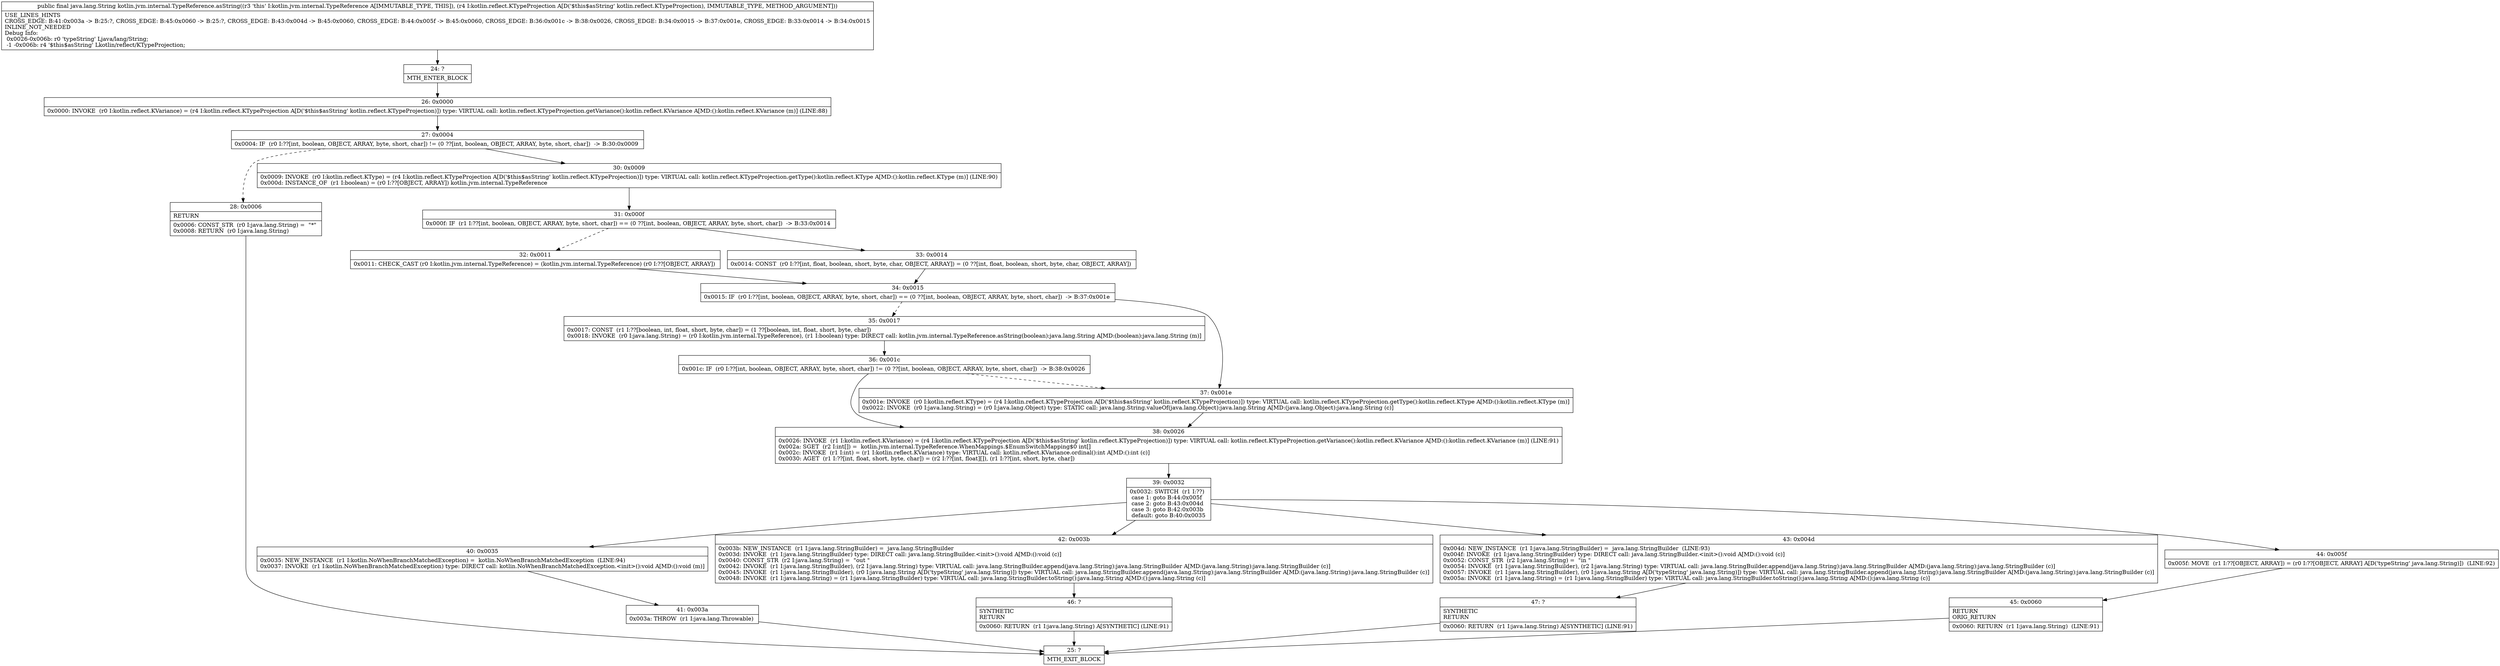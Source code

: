 digraph "CFG forkotlin.jvm.internal.TypeReference.asString(Lkotlin\/reflect\/KTypeProjection;)Ljava\/lang\/String;" {
Node_24 [shape=record,label="{24\:\ ?|MTH_ENTER_BLOCK\l}"];
Node_26 [shape=record,label="{26\:\ 0x0000|0x0000: INVOKE  (r0 I:kotlin.reflect.KVariance) = (r4 I:kotlin.reflect.KTypeProjection A[D('$this$asString' kotlin.reflect.KTypeProjection)]) type: VIRTUAL call: kotlin.reflect.KTypeProjection.getVariance():kotlin.reflect.KVariance A[MD:():kotlin.reflect.KVariance (m)] (LINE:88)\l}"];
Node_27 [shape=record,label="{27\:\ 0x0004|0x0004: IF  (r0 I:??[int, boolean, OBJECT, ARRAY, byte, short, char]) != (0 ??[int, boolean, OBJECT, ARRAY, byte, short, char])  \-\> B:30:0x0009 \l}"];
Node_28 [shape=record,label="{28\:\ 0x0006|RETURN\l|0x0006: CONST_STR  (r0 I:java.lang.String) =  \"*\" \l0x0008: RETURN  (r0 I:java.lang.String) \l}"];
Node_25 [shape=record,label="{25\:\ ?|MTH_EXIT_BLOCK\l}"];
Node_30 [shape=record,label="{30\:\ 0x0009|0x0009: INVOKE  (r0 I:kotlin.reflect.KType) = (r4 I:kotlin.reflect.KTypeProjection A[D('$this$asString' kotlin.reflect.KTypeProjection)]) type: VIRTUAL call: kotlin.reflect.KTypeProjection.getType():kotlin.reflect.KType A[MD:():kotlin.reflect.KType (m)] (LINE:90)\l0x000d: INSTANCE_OF  (r1 I:boolean) = (r0 I:??[OBJECT, ARRAY]) kotlin.jvm.internal.TypeReference \l}"];
Node_31 [shape=record,label="{31\:\ 0x000f|0x000f: IF  (r1 I:??[int, boolean, OBJECT, ARRAY, byte, short, char]) == (0 ??[int, boolean, OBJECT, ARRAY, byte, short, char])  \-\> B:33:0x0014 \l}"];
Node_32 [shape=record,label="{32\:\ 0x0011|0x0011: CHECK_CAST (r0 I:kotlin.jvm.internal.TypeReference) = (kotlin.jvm.internal.TypeReference) (r0 I:??[OBJECT, ARRAY]) \l}"];
Node_34 [shape=record,label="{34\:\ 0x0015|0x0015: IF  (r0 I:??[int, boolean, OBJECT, ARRAY, byte, short, char]) == (0 ??[int, boolean, OBJECT, ARRAY, byte, short, char])  \-\> B:37:0x001e \l}"];
Node_35 [shape=record,label="{35\:\ 0x0017|0x0017: CONST  (r1 I:??[boolean, int, float, short, byte, char]) = (1 ??[boolean, int, float, short, byte, char]) \l0x0018: INVOKE  (r0 I:java.lang.String) = (r0 I:kotlin.jvm.internal.TypeReference), (r1 I:boolean) type: DIRECT call: kotlin.jvm.internal.TypeReference.asString(boolean):java.lang.String A[MD:(boolean):java.lang.String (m)]\l}"];
Node_36 [shape=record,label="{36\:\ 0x001c|0x001c: IF  (r0 I:??[int, boolean, OBJECT, ARRAY, byte, short, char]) != (0 ??[int, boolean, OBJECT, ARRAY, byte, short, char])  \-\> B:38:0x0026 \l}"];
Node_38 [shape=record,label="{38\:\ 0x0026|0x0026: INVOKE  (r1 I:kotlin.reflect.KVariance) = (r4 I:kotlin.reflect.KTypeProjection A[D('$this$asString' kotlin.reflect.KTypeProjection)]) type: VIRTUAL call: kotlin.reflect.KTypeProjection.getVariance():kotlin.reflect.KVariance A[MD:():kotlin.reflect.KVariance (m)] (LINE:91)\l0x002a: SGET  (r2 I:int[]) =  kotlin.jvm.internal.TypeReference.WhenMappings.$EnumSwitchMapping$0 int[] \l0x002c: INVOKE  (r1 I:int) = (r1 I:kotlin.reflect.KVariance) type: VIRTUAL call: kotlin.reflect.KVariance.ordinal():int A[MD:():int (c)]\l0x0030: AGET  (r1 I:??[int, float, short, byte, char]) = (r2 I:??[int, float][]), (r1 I:??[int, short, byte, char]) \l}"];
Node_39 [shape=record,label="{39\:\ 0x0032|0x0032: SWITCH  (r1 I:??)\l case 1: goto B:44:0x005f\l case 2: goto B:43:0x004d\l case 3: goto B:42:0x003b\l default: goto B:40:0x0035 \l}"];
Node_40 [shape=record,label="{40\:\ 0x0035|0x0035: NEW_INSTANCE  (r1 I:kotlin.NoWhenBranchMatchedException) =  kotlin.NoWhenBranchMatchedException  (LINE:94)\l0x0037: INVOKE  (r1 I:kotlin.NoWhenBranchMatchedException) type: DIRECT call: kotlin.NoWhenBranchMatchedException.\<init\>():void A[MD:():void (m)]\l}"];
Node_41 [shape=record,label="{41\:\ 0x003a|0x003a: THROW  (r1 I:java.lang.Throwable) \l}"];
Node_42 [shape=record,label="{42\:\ 0x003b|0x003b: NEW_INSTANCE  (r1 I:java.lang.StringBuilder) =  java.lang.StringBuilder \l0x003d: INVOKE  (r1 I:java.lang.StringBuilder) type: DIRECT call: java.lang.StringBuilder.\<init\>():void A[MD:():void (c)]\l0x0040: CONST_STR  (r2 I:java.lang.String) =  \"out \" \l0x0042: INVOKE  (r1 I:java.lang.StringBuilder), (r2 I:java.lang.String) type: VIRTUAL call: java.lang.StringBuilder.append(java.lang.String):java.lang.StringBuilder A[MD:(java.lang.String):java.lang.StringBuilder (c)]\l0x0045: INVOKE  (r1 I:java.lang.StringBuilder), (r0 I:java.lang.String A[D('typeString' java.lang.String)]) type: VIRTUAL call: java.lang.StringBuilder.append(java.lang.String):java.lang.StringBuilder A[MD:(java.lang.String):java.lang.StringBuilder (c)]\l0x0048: INVOKE  (r1 I:java.lang.String) = (r1 I:java.lang.StringBuilder) type: VIRTUAL call: java.lang.StringBuilder.toString():java.lang.String A[MD:():java.lang.String (c)]\l}"];
Node_46 [shape=record,label="{46\:\ ?|SYNTHETIC\lRETURN\l|0x0060: RETURN  (r1 I:java.lang.String) A[SYNTHETIC] (LINE:91)\l}"];
Node_43 [shape=record,label="{43\:\ 0x004d|0x004d: NEW_INSTANCE  (r1 I:java.lang.StringBuilder) =  java.lang.StringBuilder  (LINE:93)\l0x004f: INVOKE  (r1 I:java.lang.StringBuilder) type: DIRECT call: java.lang.StringBuilder.\<init\>():void A[MD:():void (c)]\l0x0052: CONST_STR  (r2 I:java.lang.String) =  \"in \" \l0x0054: INVOKE  (r1 I:java.lang.StringBuilder), (r2 I:java.lang.String) type: VIRTUAL call: java.lang.StringBuilder.append(java.lang.String):java.lang.StringBuilder A[MD:(java.lang.String):java.lang.StringBuilder (c)]\l0x0057: INVOKE  (r1 I:java.lang.StringBuilder), (r0 I:java.lang.String A[D('typeString' java.lang.String)]) type: VIRTUAL call: java.lang.StringBuilder.append(java.lang.String):java.lang.StringBuilder A[MD:(java.lang.String):java.lang.StringBuilder (c)]\l0x005a: INVOKE  (r1 I:java.lang.String) = (r1 I:java.lang.StringBuilder) type: VIRTUAL call: java.lang.StringBuilder.toString():java.lang.String A[MD:():java.lang.String (c)]\l}"];
Node_47 [shape=record,label="{47\:\ ?|SYNTHETIC\lRETURN\l|0x0060: RETURN  (r1 I:java.lang.String) A[SYNTHETIC] (LINE:91)\l}"];
Node_44 [shape=record,label="{44\:\ 0x005f|0x005f: MOVE  (r1 I:??[OBJECT, ARRAY]) = (r0 I:??[OBJECT, ARRAY] A[D('typeString' java.lang.String)])  (LINE:92)\l}"];
Node_45 [shape=record,label="{45\:\ 0x0060|RETURN\lORIG_RETURN\l|0x0060: RETURN  (r1 I:java.lang.String)  (LINE:91)\l}"];
Node_37 [shape=record,label="{37\:\ 0x001e|0x001e: INVOKE  (r0 I:kotlin.reflect.KType) = (r4 I:kotlin.reflect.KTypeProjection A[D('$this$asString' kotlin.reflect.KTypeProjection)]) type: VIRTUAL call: kotlin.reflect.KTypeProjection.getType():kotlin.reflect.KType A[MD:():kotlin.reflect.KType (m)]\l0x0022: INVOKE  (r0 I:java.lang.String) = (r0 I:java.lang.Object) type: STATIC call: java.lang.String.valueOf(java.lang.Object):java.lang.String A[MD:(java.lang.Object):java.lang.String (c)]\l}"];
Node_33 [shape=record,label="{33\:\ 0x0014|0x0014: CONST  (r0 I:??[int, float, boolean, short, byte, char, OBJECT, ARRAY]) = (0 ??[int, float, boolean, short, byte, char, OBJECT, ARRAY]) \l}"];
MethodNode[shape=record,label="{public final java.lang.String kotlin.jvm.internal.TypeReference.asString((r3 'this' I:kotlin.jvm.internal.TypeReference A[IMMUTABLE_TYPE, THIS]), (r4 I:kotlin.reflect.KTypeProjection A[D('$this$asString' kotlin.reflect.KTypeProjection), IMMUTABLE_TYPE, METHOD_ARGUMENT]))  | USE_LINES_HINTS\lCROSS_EDGE: B:41:0x003a \-\> B:25:?, CROSS_EDGE: B:45:0x0060 \-\> B:25:?, CROSS_EDGE: B:43:0x004d \-\> B:45:0x0060, CROSS_EDGE: B:44:0x005f \-\> B:45:0x0060, CROSS_EDGE: B:36:0x001c \-\> B:38:0x0026, CROSS_EDGE: B:34:0x0015 \-\> B:37:0x001e, CROSS_EDGE: B:33:0x0014 \-\> B:34:0x0015\lINLINE_NOT_NEEDED\lDebug Info:\l  0x0026\-0x006b: r0 'typeString' Ljava\/lang\/String;\l  \-1 \-0x006b: r4 '$this$asString' Lkotlin\/reflect\/KTypeProjection;\l}"];
MethodNode -> Node_24;Node_24 -> Node_26;
Node_26 -> Node_27;
Node_27 -> Node_28[style=dashed];
Node_27 -> Node_30;
Node_28 -> Node_25;
Node_30 -> Node_31;
Node_31 -> Node_32[style=dashed];
Node_31 -> Node_33;
Node_32 -> Node_34;
Node_34 -> Node_35[style=dashed];
Node_34 -> Node_37;
Node_35 -> Node_36;
Node_36 -> Node_37[style=dashed];
Node_36 -> Node_38;
Node_38 -> Node_39;
Node_39 -> Node_40;
Node_39 -> Node_42;
Node_39 -> Node_43;
Node_39 -> Node_44;
Node_40 -> Node_41;
Node_41 -> Node_25;
Node_42 -> Node_46;
Node_46 -> Node_25;
Node_43 -> Node_47;
Node_47 -> Node_25;
Node_44 -> Node_45;
Node_45 -> Node_25;
Node_37 -> Node_38;
Node_33 -> Node_34;
}


